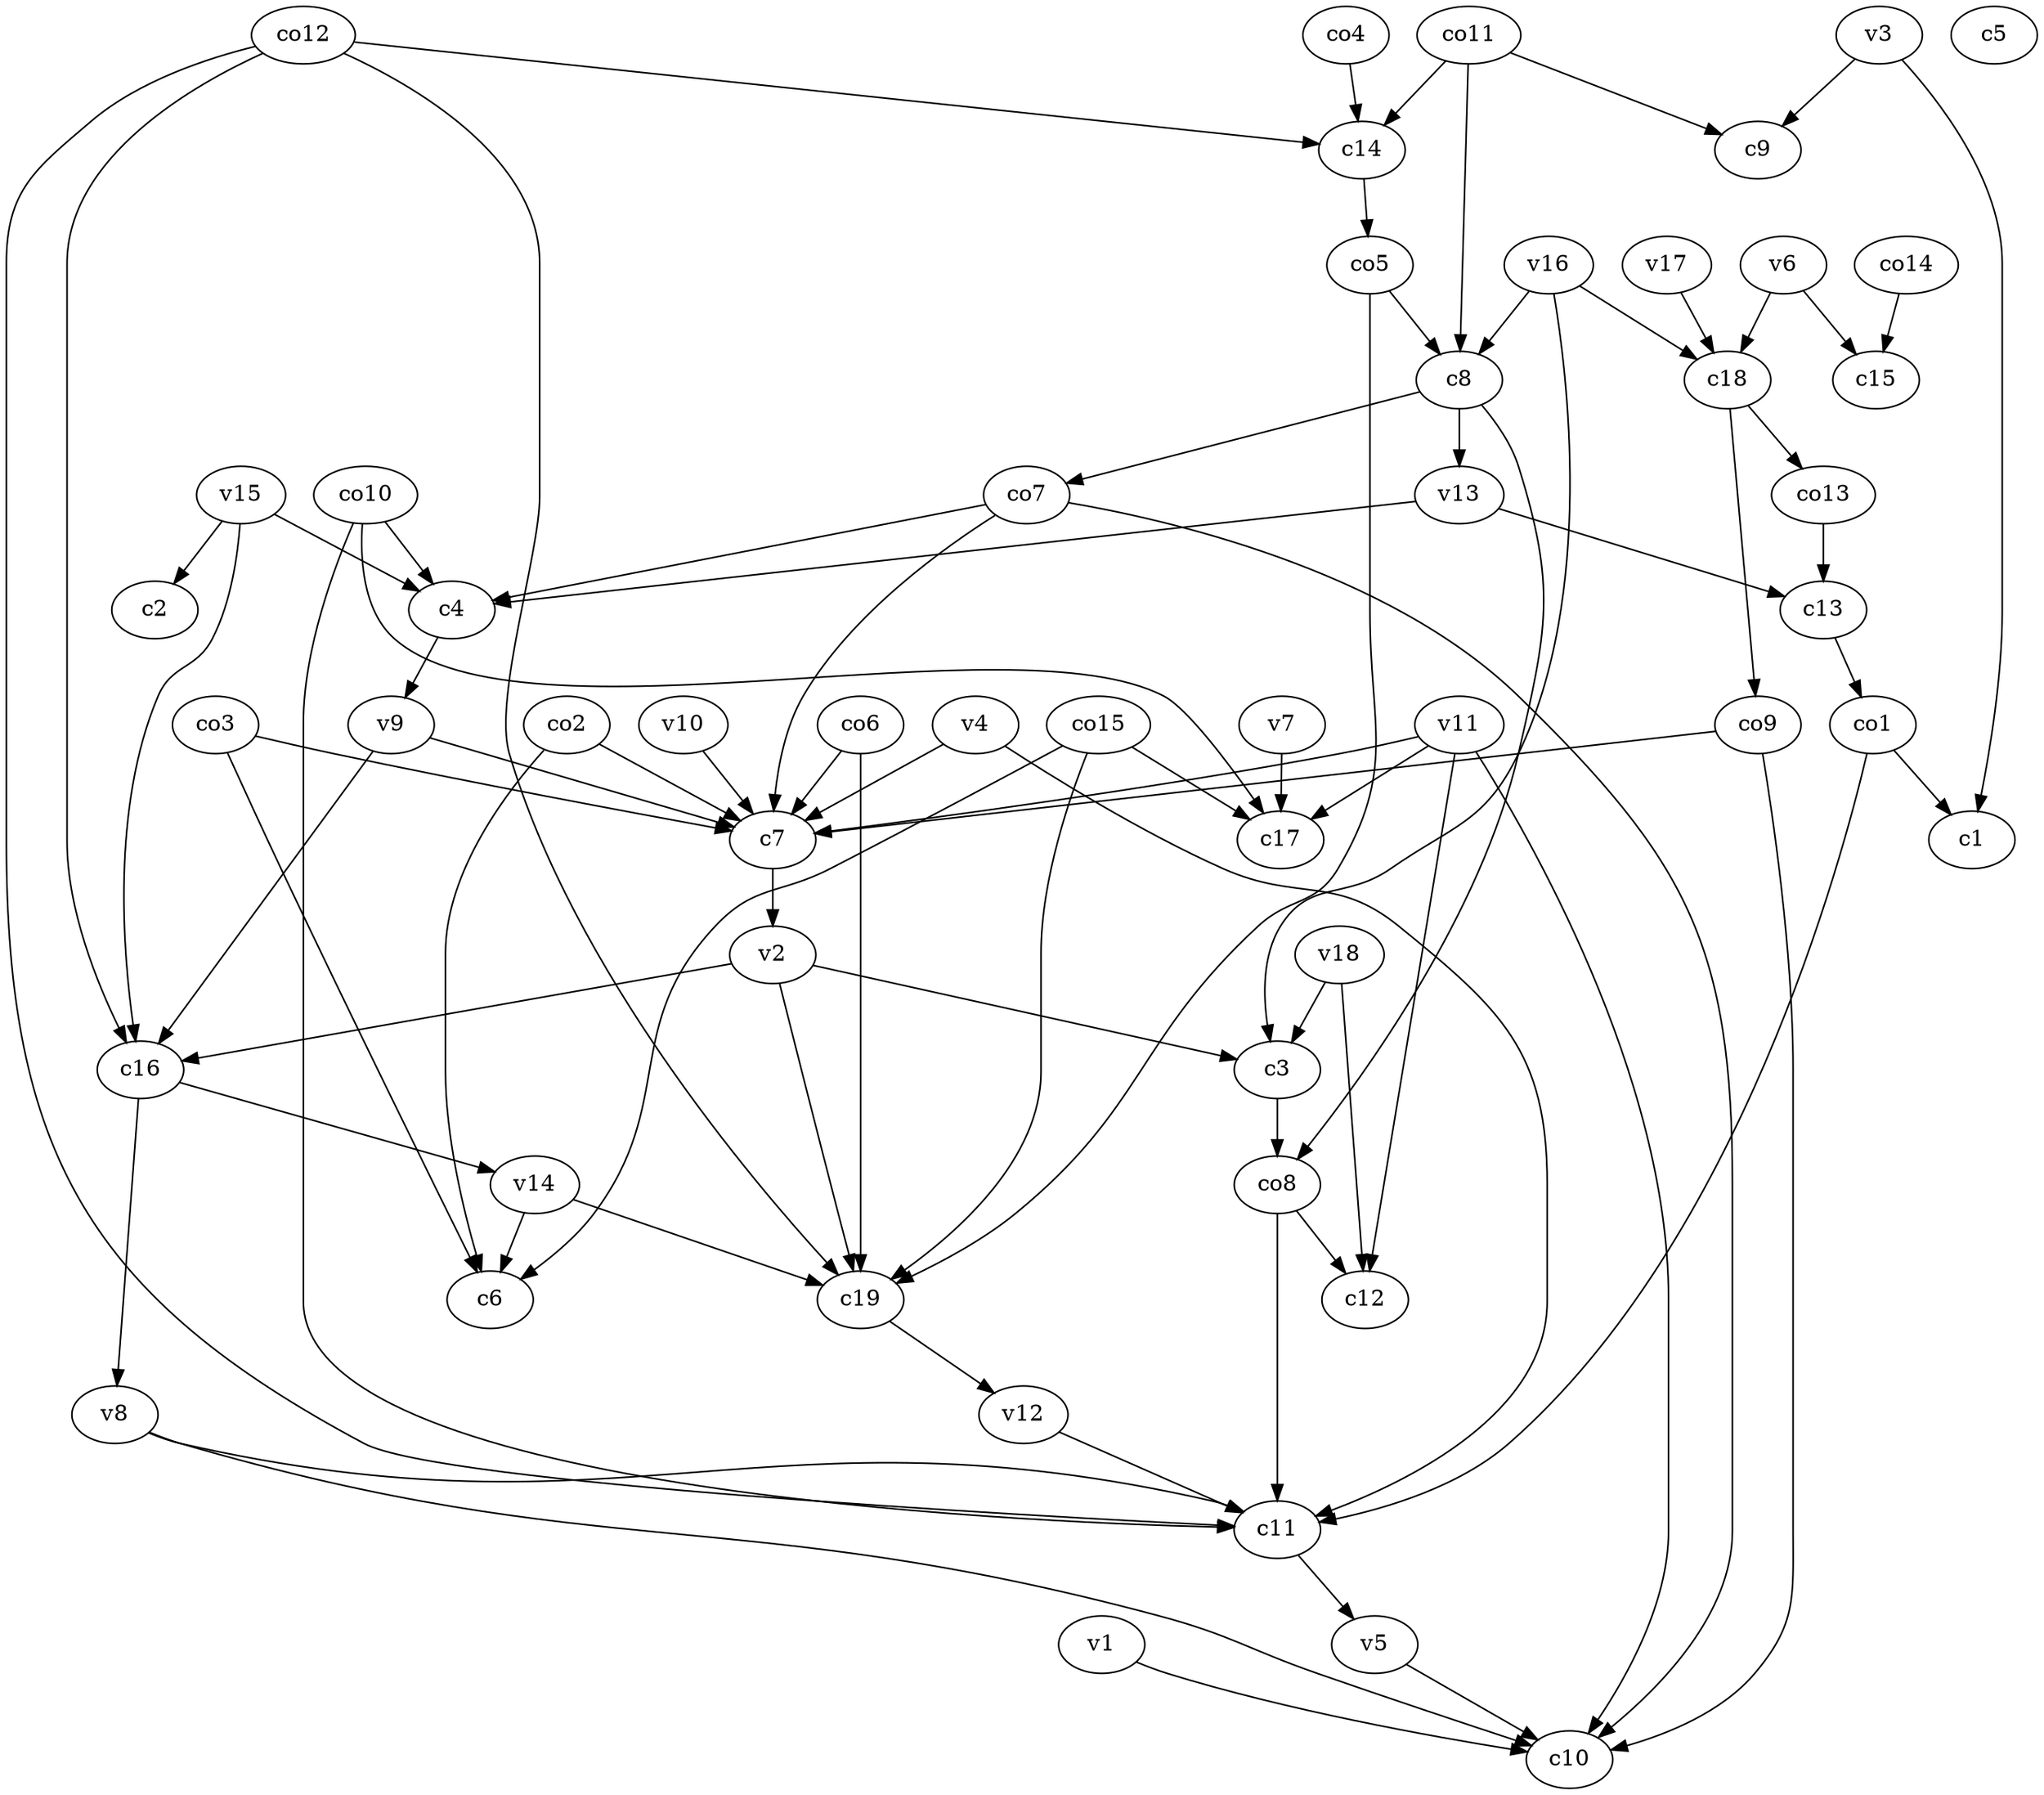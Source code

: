 strict digraph  {
c1;
c2;
c3;
c4;
c5;
c6;
c7;
c8;
c9;
c10;
c11;
c12;
c13;
c14;
c15;
c16;
c17;
c18;
c19;
v1;
v2;
v3;
v4;
v5;
v6;
v7;
v8;
v9;
v10;
v11;
v12;
v13;
v14;
v15;
v16;
v17;
v18;
co1;
co2;
co3;
co4;
co5;
co6;
co7;
co8;
co9;
co10;
co11;
co12;
co13;
co14;
co15;
c3 -> co8  [weight=1];
c4 -> v9  [weight=1];
c7 -> v2  [weight=1];
c8 -> co8  [weight=1];
c8 -> v13  [weight=1];
c8 -> co7  [weight=1];
c11 -> v5  [weight=1];
c13 -> co1  [weight=1];
c14 -> co5  [weight=1];
c16 -> v14  [weight=1];
c16 -> v8  [weight=1];
c18 -> co9  [weight=1];
c18 -> co13  [weight=1];
c19 -> v12  [weight=1];
v1 -> c10  [weight=1];
v2 -> c3  [weight=1];
v2 -> c16  [weight=1];
v2 -> c19  [weight=1];
v3 -> c1  [weight=1];
v3 -> c9  [weight=1];
v4 -> c11  [weight=1];
v4 -> c7  [weight=1];
v5 -> c10  [weight=1];
v6 -> c18  [weight=1];
v6 -> c15  [weight=1];
v7 -> c17  [weight=1];
v8 -> c10  [weight=1];
v8 -> c11  [weight=1];
v9 -> c7  [weight=1];
v9 -> c16  [weight=1];
v10 -> c7  [weight=1];
v11 -> c17  [weight=1];
v11 -> c12  [weight=1];
v11 -> c7  [weight=1];
v11 -> c10  [weight=1];
v12 -> c11  [weight=1];
v13 -> c13  [weight=1];
v13 -> c4  [weight=1];
v14 -> c19  [weight=1];
v14 -> c6  [weight=1];
v15 -> c16  [weight=1];
v15 -> c4  [weight=1];
v15 -> c2  [weight=1];
v16 -> c18  [weight=1];
v16 -> c8  [weight=1];
v16 -> c3  [weight=1];
v17 -> c18  [weight=1];
v18 -> c3  [weight=1];
v18 -> c12  [weight=1];
co1 -> c1  [weight=1];
co1 -> c11  [weight=1];
co2 -> c6  [weight=1];
co2 -> c7  [weight=1];
co3 -> c6  [weight=1];
co3 -> c7  [weight=1];
co4 -> c14  [weight=1];
co5 -> c8  [weight=1];
co5 -> c19  [weight=1];
co6 -> c7  [weight=1];
co6 -> c19  [weight=1];
co7 -> c10  [weight=1];
co7 -> c4  [weight=1];
co7 -> c7  [weight=1];
co8 -> c12  [weight=1];
co8 -> c11  [weight=1];
co9 -> c7  [weight=1];
co9 -> c10  [weight=1];
co10 -> c4  [weight=1];
co10 -> c17  [weight=1];
co10 -> c11  [weight=1];
co11 -> c9  [weight=1];
co11 -> c14  [weight=1];
co11 -> c8  [weight=1];
co12 -> c14  [weight=1];
co12 -> c19  [weight=1];
co12 -> c11  [weight=1];
co12 -> c16  [weight=1];
co13 -> c13  [weight=1];
co14 -> c15  [weight=1];
co15 -> c19  [weight=1];
co15 -> c17  [weight=1];
co15 -> c6  [weight=1];
}
